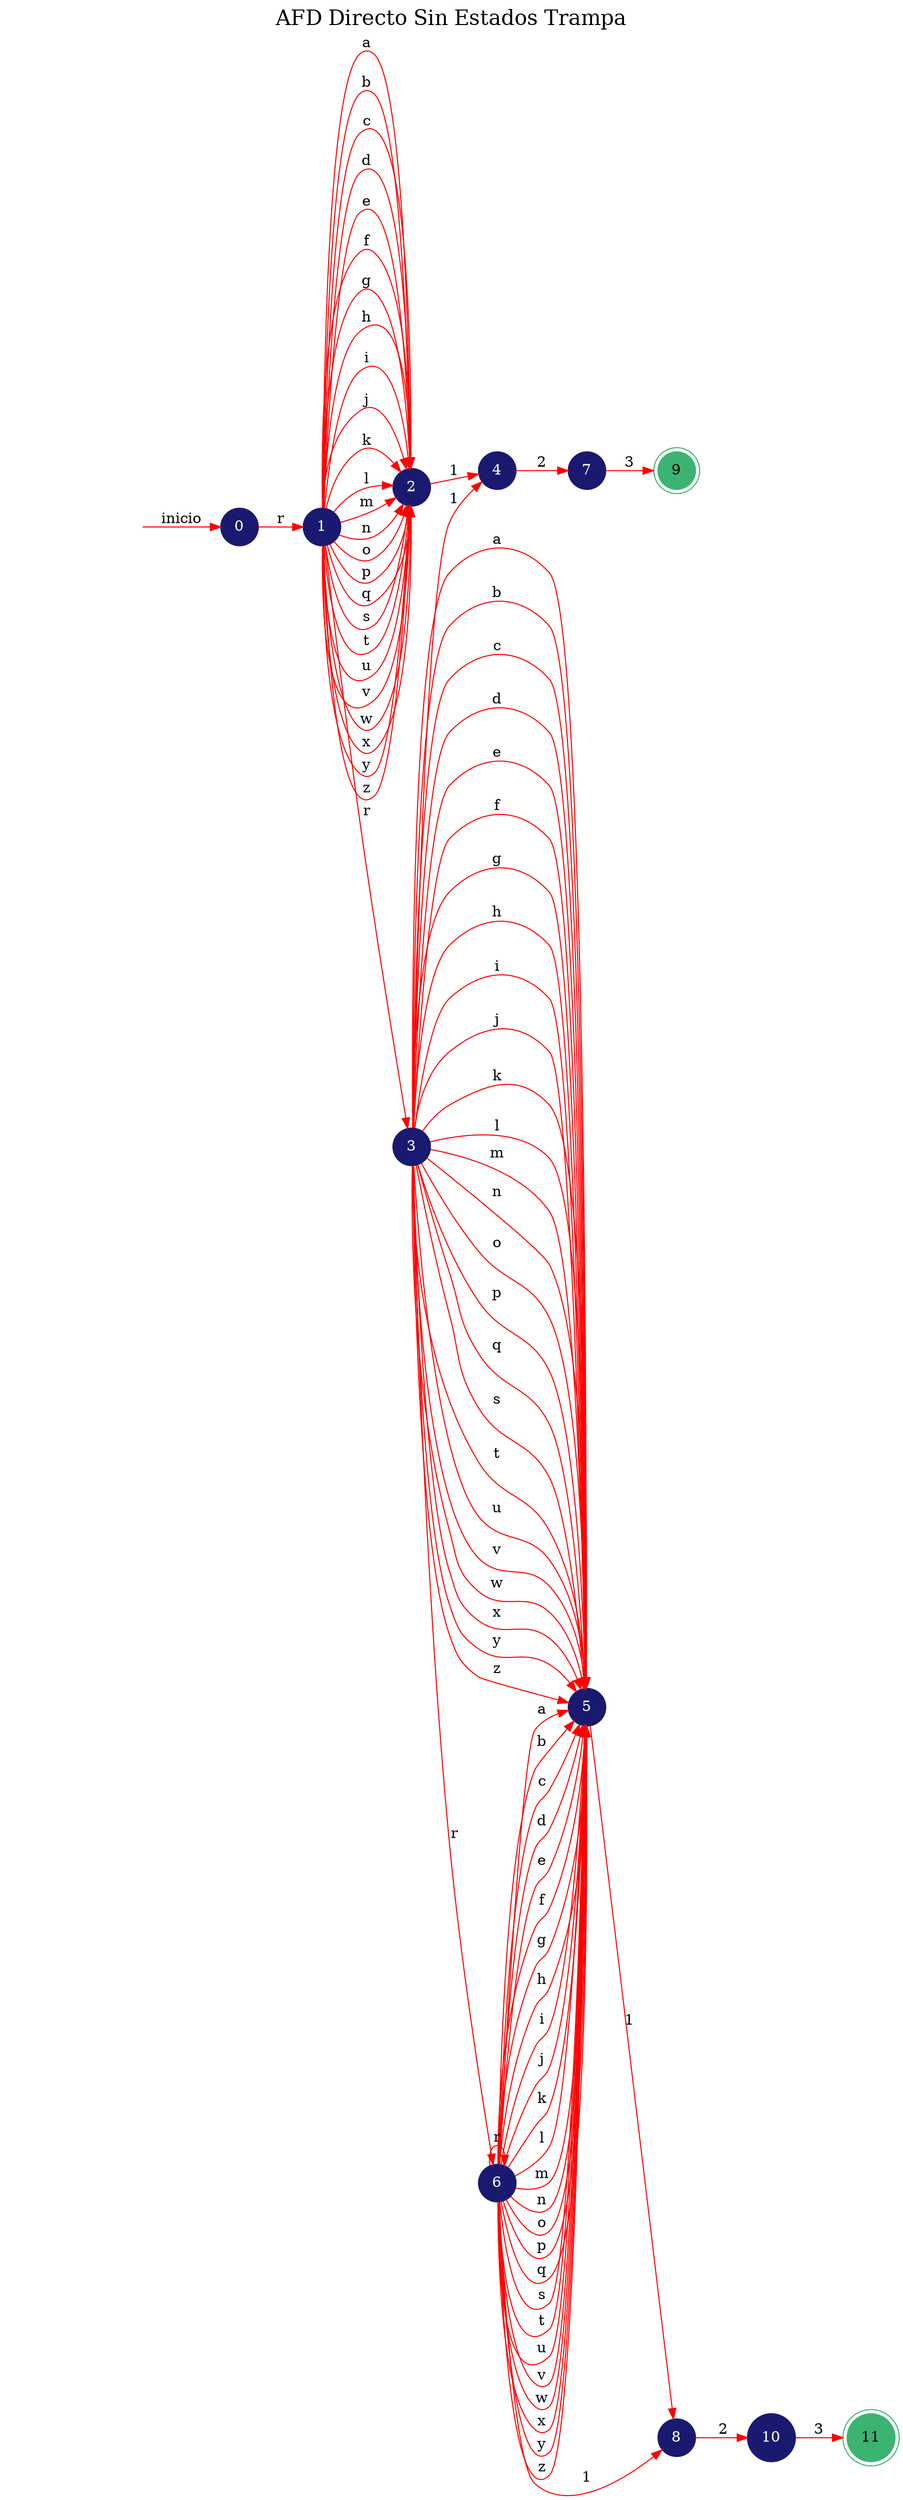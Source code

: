 digraph automata_finito {
	rankdir=LR;
	graph [label="AFD Directo Sin Estados Trampa", labelloc=t, fontsize=20]; 
	node [shape=doublecircle, style = filled,color = mediumseagreen]; 9 11;
	node [shape=circle];
	node [color=midnightblue,fontcolor=white];
	edge [color=red];
	secret_node [style=invis];
	secret_node -> 0 [label="inicio"];
	0 -> 1 [label="r"];
	1 -> 2 [label="a"];
	1 -> 2 [label="b"];
	1 -> 2 [label="c"];
	1 -> 2 [label="d"];
	1 -> 2 [label="e"];
	1 -> 2 [label="f"];
	1 -> 2 [label="g"];
	1 -> 2 [label="h"];
	1 -> 2 [label="i"];
	1 -> 2 [label="j"];
	1 -> 2 [label="k"];
	1 -> 2 [label="l"];
	1 -> 2 [label="m"];
	1 -> 2 [label="n"];
	1 -> 2 [label="o"];
	1 -> 2 [label="p"];
	1 -> 2 [label="q"];
	1 -> 3 [label="r"];
	1 -> 2 [label="s"];
	1 -> 2 [label="t"];
	1 -> 2 [label="u"];
	1 -> 2 [label="v"];
	1 -> 2 [label="w"];
	1 -> 2 [label="x"];
	1 -> 2 [label="y"];
	1 -> 2 [label="z"];
	2 -> 4 [label="1"];
	3 -> 5 [label="a"];
	3 -> 5 [label="b"];
	3 -> 5 [label="c"];
	3 -> 5 [label="d"];
	3 -> 5 [label="e"];
	3 -> 5 [label="f"];
	3 -> 5 [label="g"];
	3 -> 5 [label="h"];
	3 -> 5 [label="i"];
	3 -> 5 [label="j"];
	3 -> 5 [label="k"];
	3 -> 5 [label="l"];
	3 -> 5 [label="m"];
	3 -> 5 [label="n"];
	3 -> 5 [label="o"];
	3 -> 5 [label="p"];
	3 -> 5 [label="q"];
	3 -> 4 [label="1"];
	3 -> 6 [label="r"];
	3 -> 5 [label="s"];
	3 -> 5 [label="t"];
	3 -> 5 [label="u"];
	3 -> 5 [label="v"];
	3 -> 5 [label="w"];
	3 -> 5 [label="x"];
	3 -> 5 [label="y"];
	3 -> 5 [label="z"];
	4 -> 7 [label="2"];
	5 -> 8 [label="1"];
	6 -> 5 [label="a"];
	6 -> 5 [label="b"];
	6 -> 5 [label="c"];
	6 -> 5 [label="d"];
	6 -> 5 [label="e"];
	6 -> 5 [label="f"];
	6 -> 5 [label="g"];
	6 -> 5 [label="h"];
	6 -> 5 [label="i"];
	6 -> 5 [label="j"];
	6 -> 5 [label="k"];
	6 -> 5 [label="l"];
	6 -> 5 [label="m"];
	6 -> 5 [label="n"];
	6 -> 5 [label="o"];
	6 -> 5 [label="p"];
	6 -> 5 [label="q"];
	6 -> 8 [label="1"];
	6 -> 6 [label="r"];
	6 -> 5 [label="s"];
	6 -> 5 [label="t"];
	6 -> 5 [label="u"];
	6 -> 5 [label="v"];
	6 -> 5 [label="w"];
	6 -> 5 [label="x"];
	6 -> 5 [label="y"];
	6 -> 5 [label="z"];
	7 -> 9 [label="3"];
	8 -> 10 [label="2"];
	10 -> 11 [label="3"];
}